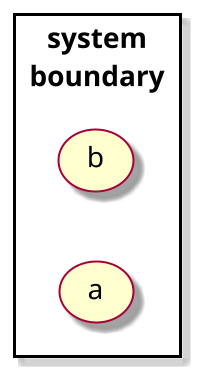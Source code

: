 @startuml
scale 2
skin rose
left to right direction

rectangle system\nboundary {
    usecase b
    usecase a
}

@enduml
